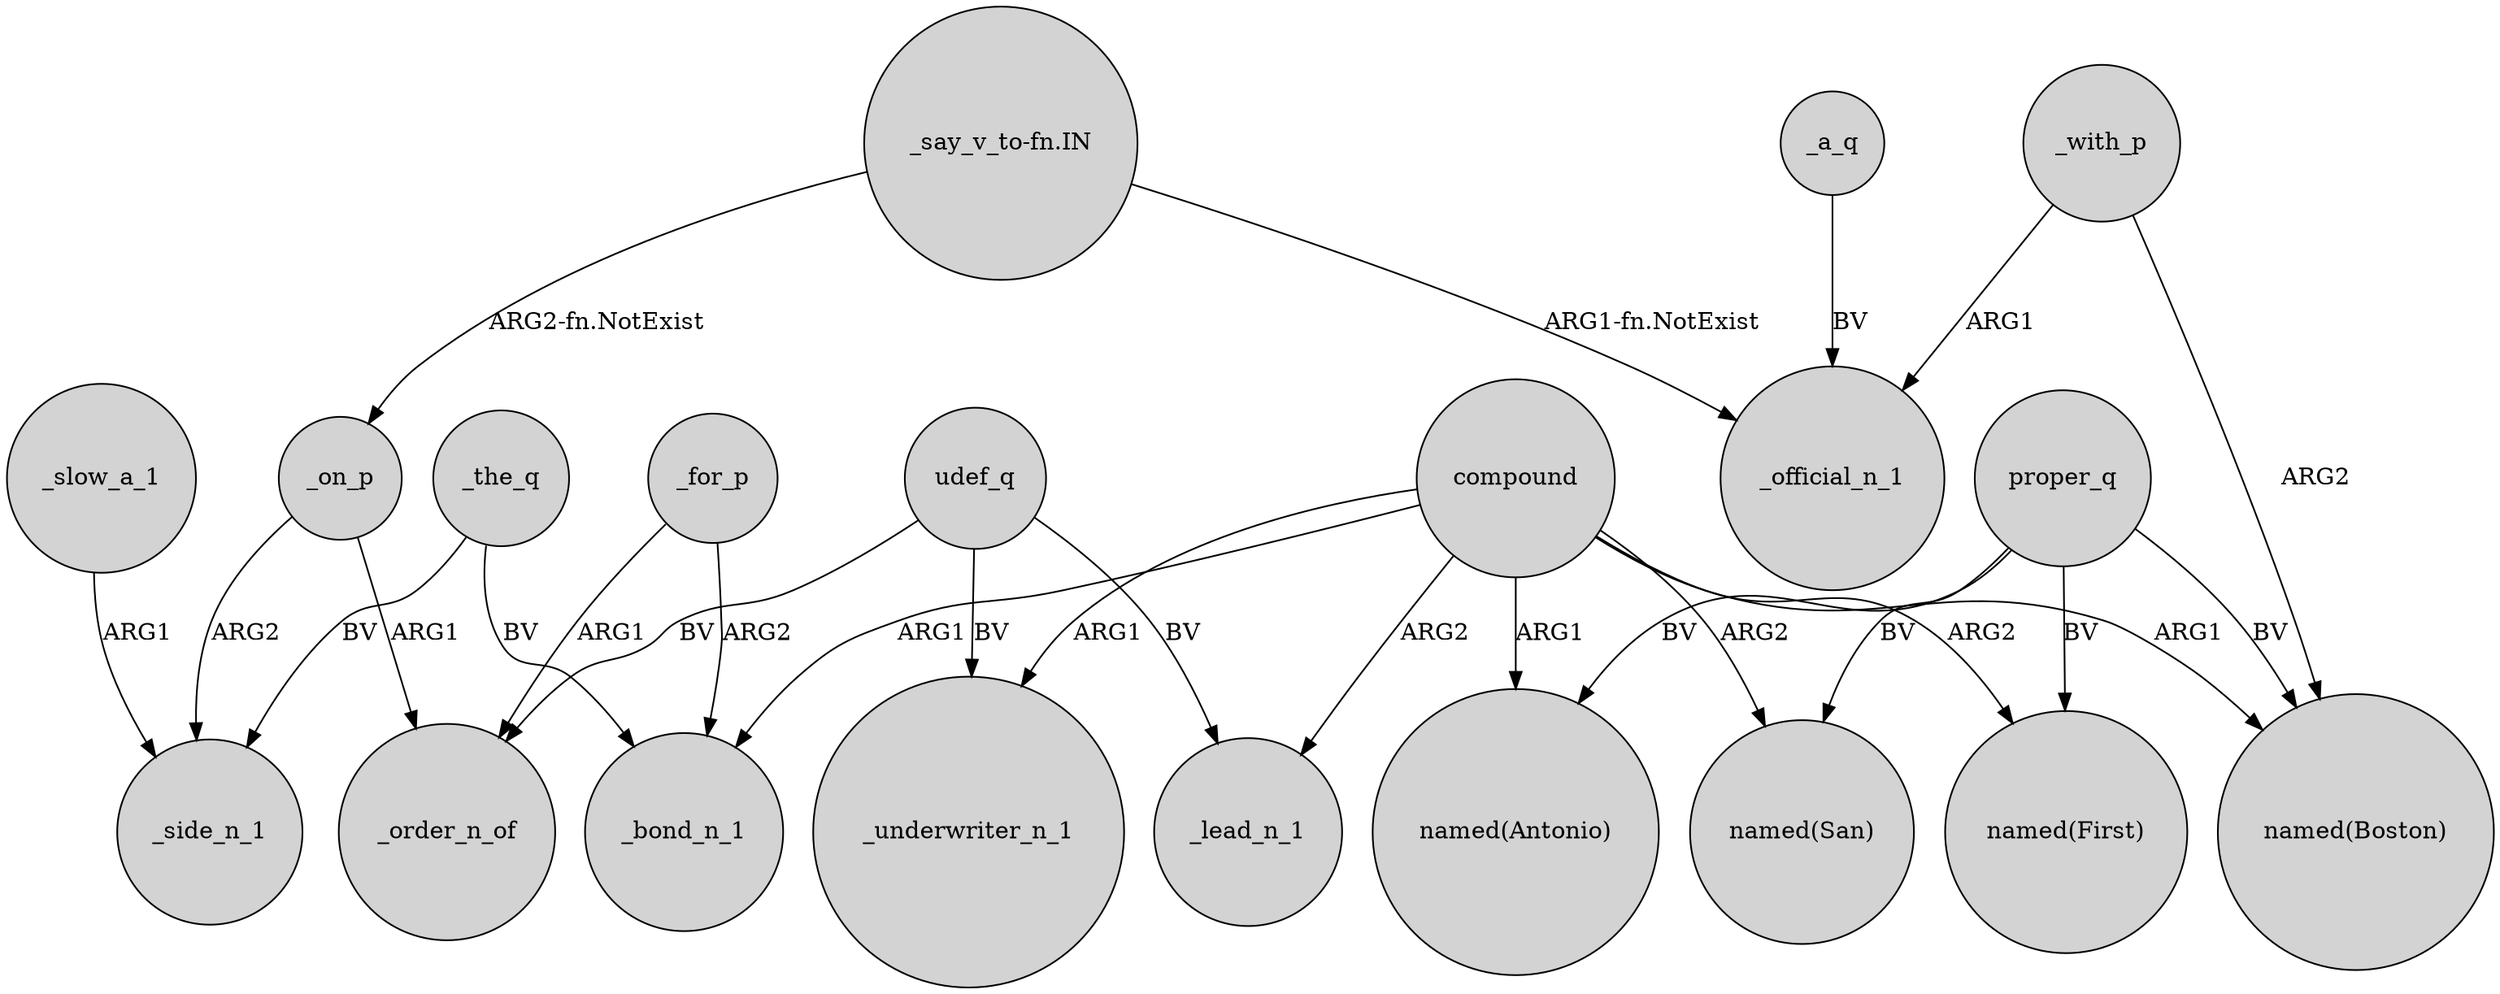 digraph {
	node [shape=circle style=filled]
	compound -> _underwriter_n_1 [label=ARG1]
	_with_p -> "named(Boston)" [label=ARG2]
	proper_q -> "named(Boston)" [label=BV]
	_on_p -> _order_n_of [label=ARG1]
	udef_q -> _order_n_of [label=BV]
	compound -> "named(San)" [label=ARG2]
	_with_p -> _official_n_1 [label=ARG1]
	_the_q -> _side_n_1 [label=BV]
	_for_p -> _order_n_of [label=ARG1]
	compound -> _bond_n_1 [label=ARG1]
	"_say_v_to-fn.IN" -> _on_p [label="ARG2-fn.NotExist"]
	proper_q -> "named(First)" [label=BV]
	_for_p -> _bond_n_1 [label=ARG2]
	compound -> "named(First)" [label=ARG2]
	udef_q -> _lead_n_1 [label=BV]
	compound -> "named(Boston)" [label=ARG1]
	compound -> "named(Antonio)" [label=ARG1]
	_a_q -> _official_n_1 [label=BV]
	udef_q -> _underwriter_n_1 [label=BV]
	_on_p -> _side_n_1 [label=ARG2]
	_the_q -> _bond_n_1 [label=BV]
	"_say_v_to-fn.IN" -> _official_n_1 [label="ARG1-fn.NotExist"]
	_slow_a_1 -> _side_n_1 [label=ARG1]
	compound -> _lead_n_1 [label=ARG2]
	proper_q -> "named(San)" [label=BV]
	proper_q -> "named(Antonio)" [label=BV]
}
